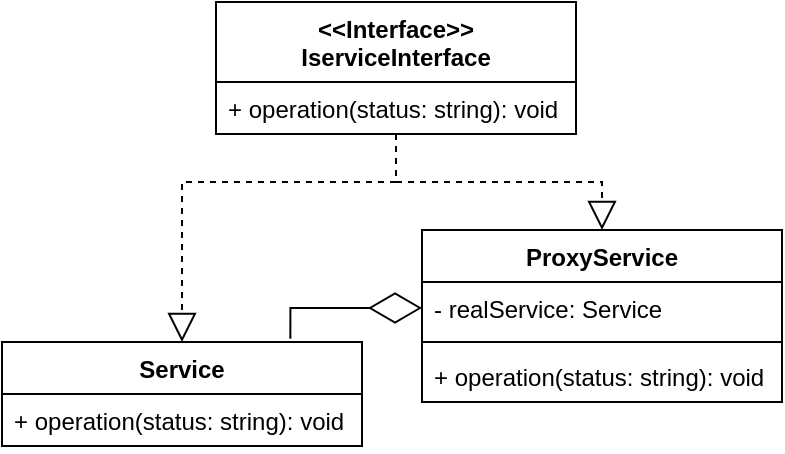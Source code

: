 <mxfile version="20.6.0" type="device"><diagram id="jEDR6m11uB_vsMAzuPOS" name="Сторінка-1"><mxGraphModel dx="1185" dy="635" grid="1" gridSize="10" guides="1" tooltips="1" connect="1" arrows="1" fold="1" page="1" pageScale="1" pageWidth="413" pageHeight="291" math="0" shadow="0"><root><mxCell id="0"/><mxCell id="1" parent="0"/><mxCell id="r-Q6IKITgEe70_DBJWZi-1" value="&lt;&lt;Interface&gt;&gt;&#10;IserviceInterface" style="swimlane;fontStyle=1;align=center;verticalAlign=top;childLayout=stackLayout;horizontal=1;startSize=40;horizontalStack=0;resizeParent=1;resizeParentMax=0;resizeLast=0;collapsible=1;marginBottom=0;" vertex="1" parent="1"><mxGeometry x="117" y="10" width="180" height="66" as="geometry"/></mxCell><mxCell id="r-Q6IKITgEe70_DBJWZi-4" value="+ operation(status: string): void" style="text;strokeColor=none;fillColor=none;align=left;verticalAlign=top;spacingLeft=4;spacingRight=4;overflow=hidden;rotatable=0;points=[[0,0.5],[1,0.5]];portConstraint=eastwest;" vertex="1" parent="r-Q6IKITgEe70_DBJWZi-1"><mxGeometry y="40" width="180" height="26" as="geometry"/></mxCell><mxCell id="r-Q6IKITgEe70_DBJWZi-5" value="Service" style="swimlane;fontStyle=1;align=center;verticalAlign=top;childLayout=stackLayout;horizontal=1;startSize=26;horizontalStack=0;resizeParent=1;resizeParentMax=0;resizeLast=0;collapsible=1;marginBottom=0;" vertex="1" parent="1"><mxGeometry x="10" y="180" width="180" height="52" as="geometry"/></mxCell><mxCell id="r-Q6IKITgEe70_DBJWZi-6" value="+ operation(status: string): void" style="text;strokeColor=none;fillColor=none;align=left;verticalAlign=top;spacingLeft=4;spacingRight=4;overflow=hidden;rotatable=0;points=[[0,0.5],[1,0.5]];portConstraint=eastwest;" vertex="1" parent="r-Q6IKITgEe70_DBJWZi-5"><mxGeometry y="26" width="180" height="26" as="geometry"/></mxCell><mxCell id="r-Q6IKITgEe70_DBJWZi-9" value="ProxyService" style="swimlane;fontStyle=1;align=center;verticalAlign=top;childLayout=stackLayout;horizontal=1;startSize=26;horizontalStack=0;resizeParent=1;resizeParentMax=0;resizeLast=0;collapsible=1;marginBottom=0;" vertex="1" parent="1"><mxGeometry x="220" y="124" width="180" height="86" as="geometry"/></mxCell><mxCell id="r-Q6IKITgEe70_DBJWZi-10" value="- realService: Service" style="text;strokeColor=none;fillColor=none;align=left;verticalAlign=top;spacingLeft=4;spacingRight=4;overflow=hidden;rotatable=0;points=[[0,0.5],[1,0.5]];portConstraint=eastwest;" vertex="1" parent="r-Q6IKITgEe70_DBJWZi-9"><mxGeometry y="26" width="180" height="26" as="geometry"/></mxCell><mxCell id="r-Q6IKITgEe70_DBJWZi-11" value="" style="line;strokeWidth=1;fillColor=none;align=left;verticalAlign=middle;spacingTop=-1;spacingLeft=3;spacingRight=3;rotatable=0;labelPosition=right;points=[];portConstraint=eastwest;strokeColor=inherit;" vertex="1" parent="r-Q6IKITgEe70_DBJWZi-9"><mxGeometry y="52" width="180" height="8" as="geometry"/></mxCell><mxCell id="r-Q6IKITgEe70_DBJWZi-12" value="+ operation(status: string): void" style="text;strokeColor=none;fillColor=none;align=left;verticalAlign=top;spacingLeft=4;spacingRight=4;overflow=hidden;rotatable=0;points=[[0,0.5],[1,0.5]];portConstraint=eastwest;" vertex="1" parent="r-Q6IKITgEe70_DBJWZi-9"><mxGeometry y="60" width="180" height="26" as="geometry"/></mxCell><mxCell id="r-Q6IKITgEe70_DBJWZi-13" value="" style="endArrow=block;dashed=1;endFill=0;endSize=12;html=1;rounded=0;edgeStyle=orthogonalEdgeStyle;" edge="1" parent="1" source="r-Q6IKITgEe70_DBJWZi-1" target="r-Q6IKITgEe70_DBJWZi-5"><mxGeometry width="160" relative="1" as="geometry"><mxPoint x="210" y="290" as="sourcePoint"/><mxPoint x="370" y="290" as="targetPoint"/><Array as="points"><mxPoint x="207" y="100"/><mxPoint x="100" y="100"/></Array></mxGeometry></mxCell><mxCell id="r-Q6IKITgEe70_DBJWZi-14" value="" style="endArrow=block;dashed=1;endFill=0;endSize=12;html=1;rounded=0;edgeStyle=orthogonalEdgeStyle;" edge="1" parent="1" source="r-Q6IKITgEe70_DBJWZi-1" target="r-Q6IKITgEe70_DBJWZi-9"><mxGeometry width="160" relative="1" as="geometry"><mxPoint x="217" y="86" as="sourcePoint"/><mxPoint x="110" y="190" as="targetPoint"/><Array as="points"><mxPoint x="207" y="100"/><mxPoint x="310" y="100"/></Array></mxGeometry></mxCell><mxCell id="r-Q6IKITgEe70_DBJWZi-15" value="" style="endArrow=diamondThin;endFill=0;endSize=24;html=1;rounded=0;edgeStyle=orthogonalEdgeStyle;exitX=0.801;exitY=-0.032;exitDx=0;exitDy=0;exitPerimeter=0;" edge="1" parent="1" source="r-Q6IKITgEe70_DBJWZi-5" target="r-Q6IKITgEe70_DBJWZi-10"><mxGeometry width="160" relative="1" as="geometry"><mxPoint x="170" y="200" as="sourcePoint"/><mxPoint x="330" y="200" as="targetPoint"/></mxGeometry></mxCell></root></mxGraphModel></diagram></mxfile>